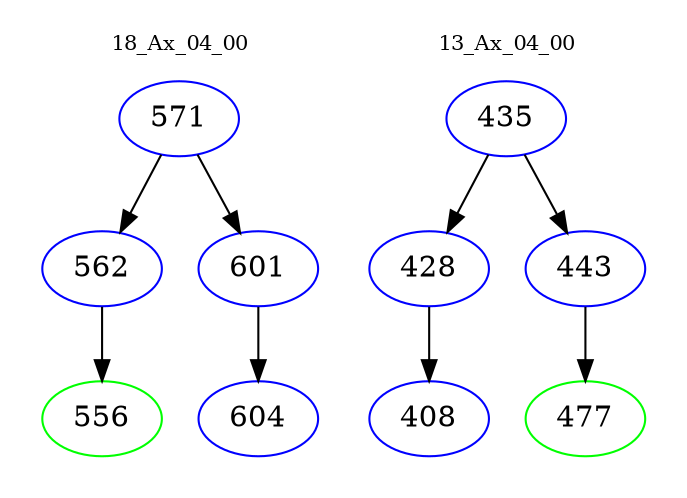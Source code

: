 digraph{
subgraph cluster_0 {
color = white
label = "18_Ax_04_00";
fontsize=10;
T0_571 [label="571", color="blue"]
T0_571 -> T0_562 [color="black"]
T0_562 [label="562", color="blue"]
T0_562 -> T0_556 [color="black"]
T0_556 [label="556", color="green"]
T0_571 -> T0_601 [color="black"]
T0_601 [label="601", color="blue"]
T0_601 -> T0_604 [color="black"]
T0_604 [label="604", color="blue"]
}
subgraph cluster_1 {
color = white
label = "13_Ax_04_00";
fontsize=10;
T1_435 [label="435", color="blue"]
T1_435 -> T1_428 [color="black"]
T1_428 [label="428", color="blue"]
T1_428 -> T1_408 [color="black"]
T1_408 [label="408", color="blue"]
T1_435 -> T1_443 [color="black"]
T1_443 [label="443", color="blue"]
T1_443 -> T1_477 [color="black"]
T1_477 [label="477", color="green"]
}
}
